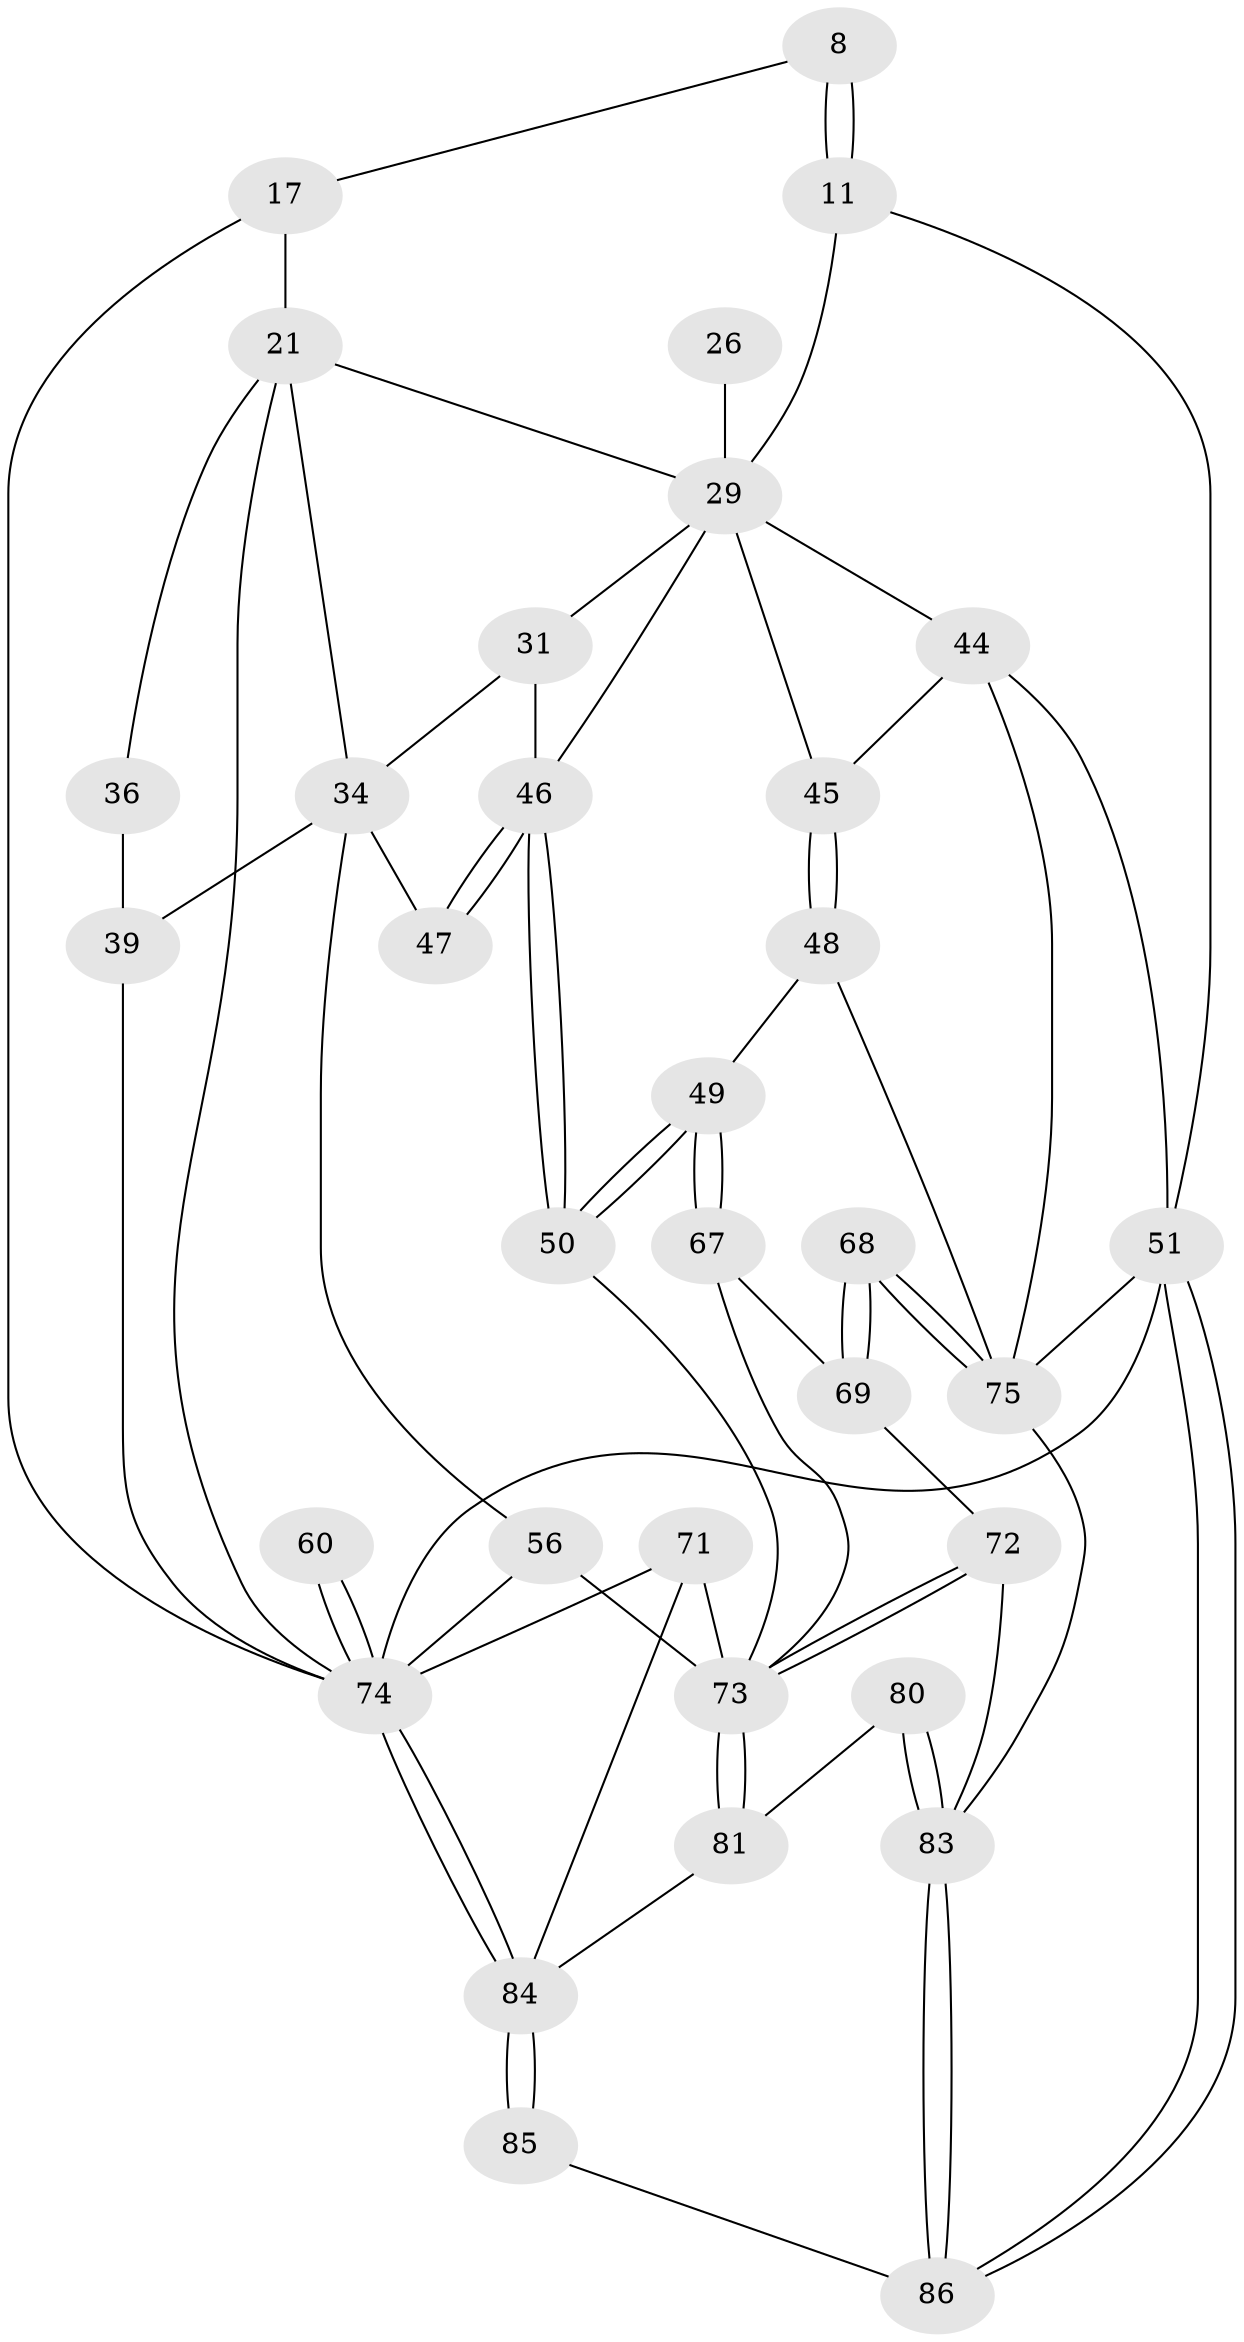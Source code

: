 // original degree distribution, {3: 0.023255813953488372, 4: 0.2558139534883721, 5: 0.4883720930232558, 6: 0.23255813953488372}
// Generated by graph-tools (version 1.1) at 2025/06/03/04/25 22:06:28]
// undirected, 34 vertices, 74 edges
graph export_dot {
graph [start="1"]
  node [color=gray90,style=filled];
  8 [pos="+0.3176661375563722+0.10477893924792937"];
  11 [pos="+0.46672723532184524+0.11843260228882269",super="+3"];
  17 [pos="+0.1289825918344115+0.0637166973441867",super="+6+7+10+9"];
  21 [pos="+0.1516057811102651+0.3020966400523088",super="+20+18+19"];
  26 [pos="+0.8325037780415556+0.31535559889119474"];
  29 [pos="+0.7422941827564205+0.43175485829419386",super="+28+14+16+23+27"];
  31 [pos="+0.5020179677180345+0.4462615688487747",super="+30"];
  34 [pos="+0.4229096819242421+0.4844911088909514",super="+33"];
  36 [pos="+0.36933639822361136+0.3760881549273219"];
  39 [pos="+0.27962591011239496+0.4152866272189882",super="+35"];
  44 [pos="+0.9656499272241232+0.5431382555839619",super="+43"];
  45 [pos="+0.852637596394885+0.5958753350054549"];
  46 [pos="+0.6884030739903397+0.5790283980190567",super="+37+41"];
  47 [pos="+0.671832270247413+0.5650864994730771"];
  48 [pos="+0.8105915694964738+0.6247379007332514"];
  49 [pos="+0.7029323658568496+0.6221459863698545"];
  50 [pos="+0.6962100105139256+0.6137184185333042"];
  51 [pos="+1+1",super="+4"];
  56 [pos="+0.32820496781085007+0.5934677786508004",super="+55"];
  60 [pos="+0+0.7336497390474673"];
  67 [pos="+0.6950323766639938+0.6637845982047546"];
  68 [pos="+0.8889663674138222+0.8349730221610262"];
  69 [pos="+0.6964539845074272+0.7307932299041517"];
  71 [pos="+0.2387856645792699+0.863471046504614",super="+66"];
  72 [pos="+0.6868105376865402+0.766657068526061"];
  73 [pos="+0.45811686906509735+0.8662663736626228",super="+70+65"];
  74 [pos="+0+1",super="+5+25+59"];
  75 [pos="+0.8620405830397591+0.8995795002865326",super="+54+62"];
  80 [pos="+0.6437736036585507+0.9035416344107073"];
  81 [pos="+0.46471709889445634+0.9315149031731487"];
  83 [pos="+0.8020078913924205+1",super="+76+77"];
  84 [pos="+0.14381146746185988+1",super="+79+82"];
  85 [pos="+0.42838757913360054+1"];
  86 [pos="+0.8033994416427296+1"];
  8 -- 11 [weight=2];
  8 -- 11;
  8 -- 17;
  11 -- 51;
  11 -- 29 [weight=2];
  17 -- 21 [weight=2];
  17 -- 74;
  21 -- 36;
  21 -- 34;
  21 -- 29;
  21 -- 74;
  26 -- 29 [weight=3];
  29 -- 45;
  29 -- 46;
  29 -- 31;
  29 -- 44 [weight=2];
  31 -- 46 [weight=2];
  31 -- 34;
  34 -- 39;
  34 -- 56;
  34 -- 47;
  36 -- 39 [weight=2];
  39 -- 74;
  44 -- 45;
  44 -- 75 [weight=2];
  44 -- 51;
  45 -- 48;
  45 -- 48;
  46 -- 47 [weight=2];
  46 -- 47;
  46 -- 50;
  46 -- 50;
  48 -- 49;
  48 -- 75;
  49 -- 50;
  49 -- 50;
  49 -- 67;
  49 -- 67;
  50 -- 73;
  51 -- 86;
  51 -- 86;
  51 -- 74 [weight=2];
  51 -- 75;
  56 -- 73 [weight=2];
  56 -- 74;
  60 -- 74 [weight=3];
  60 -- 74;
  67 -- 69;
  67 -- 73;
  68 -- 69;
  68 -- 69;
  68 -- 75 [weight=2];
  68 -- 75;
  69 -- 72;
  71 -- 73 [weight=2];
  71 -- 84;
  71 -- 74;
  72 -- 73;
  72 -- 73;
  72 -- 83;
  73 -- 81;
  73 -- 81;
  74 -- 84 [weight=2];
  74 -- 84;
  75 -- 83;
  80 -- 81;
  80 -- 83 [weight=2];
  80 -- 83;
  81 -- 84;
  83 -- 86;
  83 -- 86;
  84 -- 85 [weight=2];
  84 -- 85;
  85 -- 86;
}
